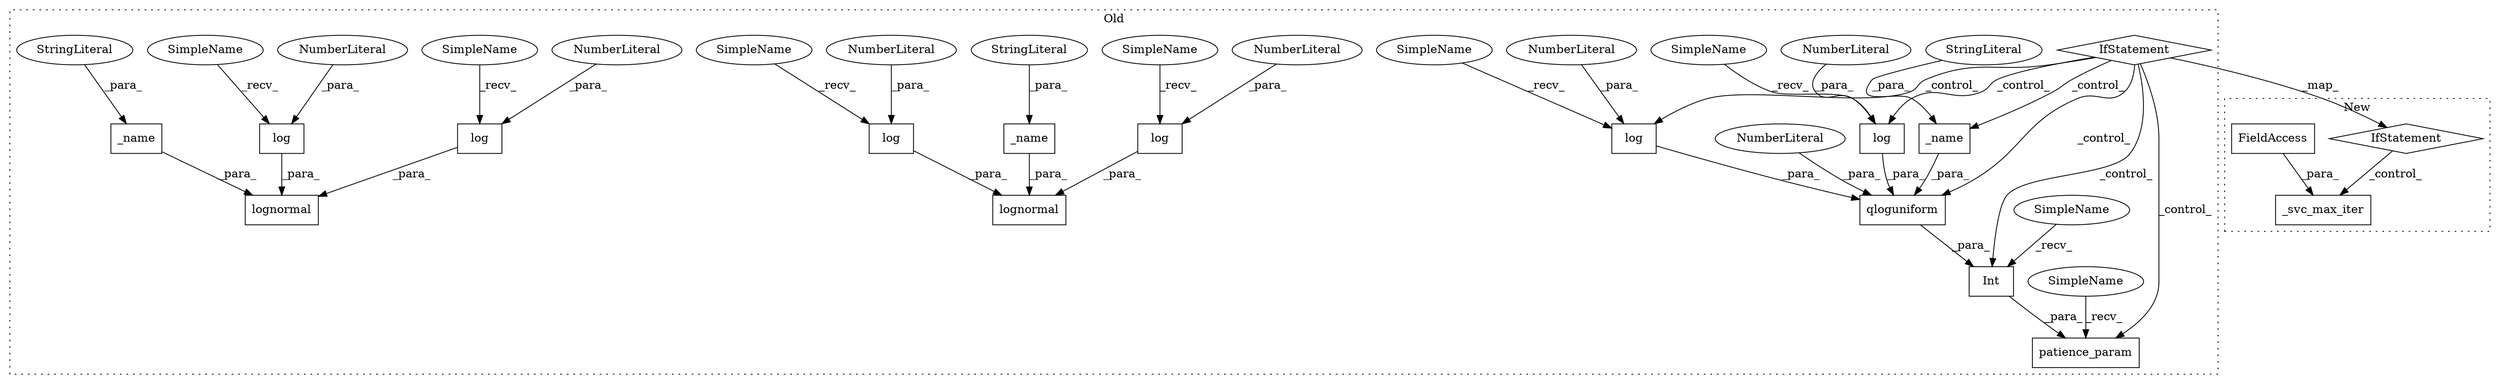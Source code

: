 digraph G {
subgraph cluster0 {
1 [label="lognormal" a="32" s="2317,2367" l="10,1" shape="box"];
3 [label="_name" a="32" s="2327,2336" l="6,1" shape="box"];
4 [label="log" a="32" s="2359,2366" l="4,1" shape="box"];
5 [label="NumberLiteral" a="34" s="2363" l="3" shape="ellipse"];
6 [label="log" a="32" s="2512,2521" l="4,1" shape="box"];
7 [label="lognormal" a="32" s="2483,2536" l="10,1" shape="box"];
8 [label="NumberLiteral" a="34" s="2516" l="5" shape="ellipse"];
9 [label="_name" a="32" s="2493,2504" l="6,1" shape="box"];
10 [label="log" a="32" s="2529,2535" l="4,1" shape="box"];
11 [label="NumberLiteral" a="34" s="2533" l="2" shape="ellipse"];
12 [label="log" a="32" s="2344,2351" l="4,1" shape="box"];
13 [label="NumberLiteral" a="34" s="2348" l="3" shape="ellipse"];
14 [label="log" a="32" s="2638,2645" l="4,1" shape="box"];
15 [label="NumberLiteral" a="34" s="2642" l="3" shape="ellipse"];
17 [label="IfStatement" a="25" s="2565" l="3" shape="diamond"];
18 [label="_name" a="32" s="2614,2630" l="6,1" shape="box"];
19 [label="log" a="32" s="2653,2662" l="4,1" shape="box"];
20 [label="NumberLiteral" a="34" s="2657" l="5" shape="ellipse"];
21 [label="patience_param" a="32" s="2574,2668" l="15,1" shape="box"];
23 [label="qloguniform" a="32" s="2602,2666" l="12,1" shape="box"];
24 [label="NumberLiteral" a="34" s="2664" l="2" shape="ellipse"];
25 [label="Int" a="32" s="2595,2667" l="4,1" shape="box"];
26 [label="StringLiteral" a="45" s="2499" l="5" shape="ellipse"];
27 [label="StringLiteral" a="45" s="2333" l="3" shape="ellipse"];
28 [label="StringLiteral" a="45" s="2620" l="10" shape="ellipse"];
29 [label="SimpleName" a="42" s="2523" l="5" shape="ellipse"];
30 [label="SimpleName" a="42" s="2338" l="5" shape="ellipse"];
31 [label="SimpleName" a="42" s="2632" l="5" shape="ellipse"];
32 [label="SimpleName" a="42" s="2506" l="5" shape="ellipse"];
33 [label="SimpleName" a="42" s="2647" l="5" shape="ellipse"];
34 [label="SimpleName" a="42" s="2353" l="5" shape="ellipse"];
35 [label="SimpleName" a="42" s="2568" l="5" shape="ellipse"];
36 [label="SimpleName" a="42" s="2589" l="5" shape="ellipse"];
label = "Old";
style="dotted";
}
subgraph cluster1 {
2 [label="_svc_max_iter" a="32" s="3107,3125" l="14,1" shape="box"];
16 [label="IfStatement" a="25" s="3104" l="3" shape="diamond"];
22 [label="FieldAccess" a="22" s="3121" l="4" shape="box"];
label = "New";
style="dotted";
}
3 -> 1 [label="_para_"];
4 -> 1 [label="_para_"];
5 -> 4 [label="_para_"];
6 -> 7 [label="_para_"];
8 -> 6 [label="_para_"];
9 -> 7 [label="_para_"];
10 -> 7 [label="_para_"];
11 -> 10 [label="_para_"];
12 -> 1 [label="_para_"];
13 -> 12 [label="_para_"];
14 -> 23 [label="_para_"];
15 -> 14 [label="_para_"];
16 -> 2 [label="_control_"];
17 -> 25 [label="_control_"];
17 -> 14 [label="_control_"];
17 -> 23 [label="_control_"];
17 -> 18 [label="_control_"];
17 -> 19 [label="_control_"];
17 -> 16 [label="_map_"];
17 -> 21 [label="_control_"];
18 -> 23 [label="_para_"];
19 -> 23 [label="_para_"];
20 -> 19 [label="_para_"];
22 -> 2 [label="_para_"];
23 -> 25 [label="_para_"];
24 -> 23 [label="_para_"];
25 -> 21 [label="_para_"];
26 -> 9 [label="_para_"];
27 -> 3 [label="_para_"];
28 -> 18 [label="_para_"];
29 -> 10 [label="_recv_"];
30 -> 12 [label="_recv_"];
31 -> 14 [label="_recv_"];
32 -> 6 [label="_recv_"];
33 -> 19 [label="_recv_"];
34 -> 4 [label="_recv_"];
35 -> 21 [label="_recv_"];
36 -> 25 [label="_recv_"];
}